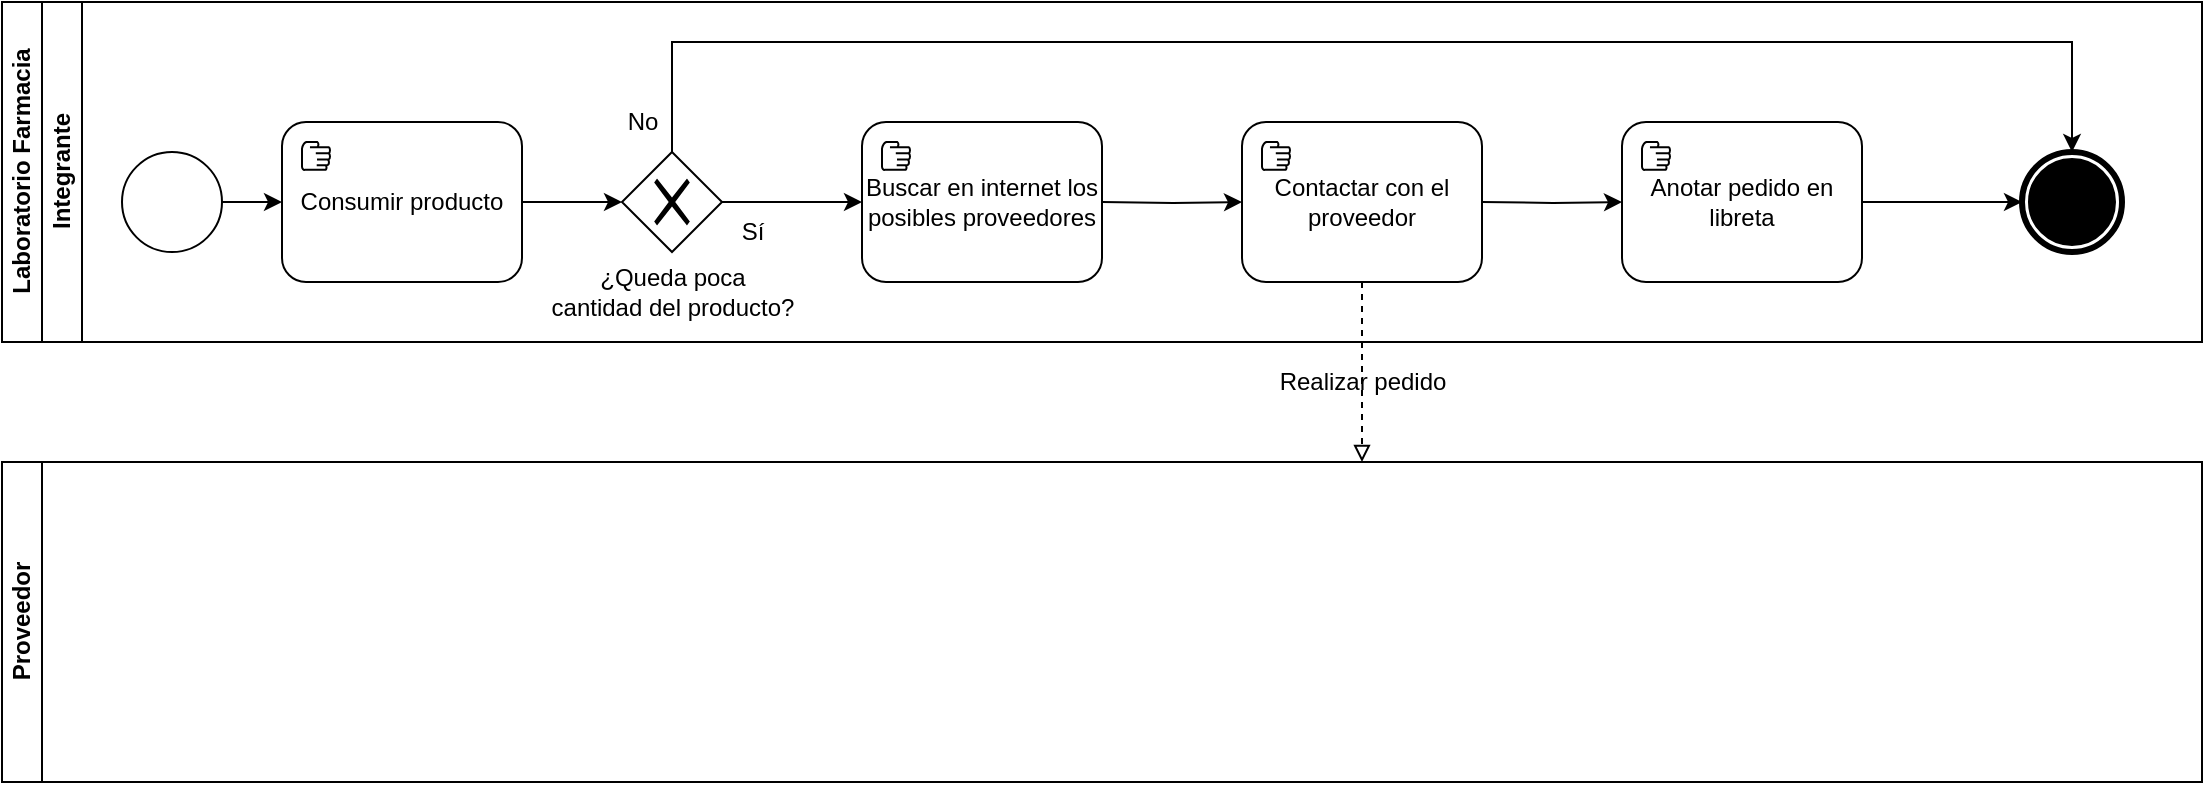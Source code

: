<mxfile version="13.9.1" type="device"><diagram id="mHUh0jsxWCfTga6W-C_a" name="Page-1"><mxGraphModel dx="1129" dy="700" grid="1" gridSize="10" guides="1" tooltips="1" connect="1" arrows="1" fold="1" page="1" pageScale="1" pageWidth="827" pageHeight="1169" math="0" shadow="0"><root><mxCell id="0"/><mxCell id="1" parent="0"/><mxCell id="B8ioW078MeD2Spb1P2x0-1" value="Laboratorio Farmacia" style="swimlane;html=1;childLayout=stackLayout;resizeParent=1;resizeParentMax=0;horizontal=0;startSize=20;horizontalStack=0;" vertex="1" parent="1"><mxGeometry x="170" y="220" width="1100" height="170" as="geometry"/></mxCell><mxCell id="B8ioW078MeD2Spb1P2x0-4" value="Integrante" style="swimlane;html=1;startSize=20;horizontal=0;" vertex="1" parent="B8ioW078MeD2Spb1P2x0-1"><mxGeometry x="20" width="1080" height="170" as="geometry"/></mxCell><mxCell id="B8ioW078MeD2Spb1P2x0-17" style="edgeStyle=orthogonalEdgeStyle;rounded=0;orthogonalLoop=1;jettySize=auto;html=1;exitX=1;exitY=0.5;exitDx=0;exitDy=0;entryX=0;entryY=0.5;entryDx=0;entryDy=0;" edge="1" parent="B8ioW078MeD2Spb1P2x0-4" source="B8ioW078MeD2Spb1P2x0-10" target="B8ioW078MeD2Spb1P2x0-16"><mxGeometry relative="1" as="geometry"/></mxCell><mxCell id="B8ioW078MeD2Spb1P2x0-10" value="Consumir producto" style="shape=ext;rounded=1;html=1;whiteSpace=wrap;fillColor=#FFFFFF;" vertex="1" parent="B8ioW078MeD2Spb1P2x0-4"><mxGeometry x="120" y="60" width="120" height="80" as="geometry"/></mxCell><mxCell id="B8ioW078MeD2Spb1P2x0-14" style="edgeStyle=orthogonalEdgeStyle;rounded=0;orthogonalLoop=1;jettySize=auto;html=1;exitX=1;exitY=0.5;exitDx=0;exitDy=0;entryX=0;entryY=0.5;entryDx=0;entryDy=0;" edge="1" parent="B8ioW078MeD2Spb1P2x0-4" source="B8ioW078MeD2Spb1P2x0-13" target="B8ioW078MeD2Spb1P2x0-10"><mxGeometry relative="1" as="geometry"/></mxCell><mxCell id="B8ioW078MeD2Spb1P2x0-13" value="" style="shape=mxgraph.bpmn.shape;html=1;verticalLabelPosition=bottom;labelBackgroundColor=#ffffff;verticalAlign=top;align=center;perimeter=ellipsePerimeter;outlineConnect=0;outline=standard;symbol=general;fillColor=#FFFFFF;" vertex="1" parent="B8ioW078MeD2Spb1P2x0-4"><mxGeometry x="40" y="75" width="50" height="50" as="geometry"/></mxCell><mxCell id="B8ioW078MeD2Spb1P2x0-15" value="" style="shape=mxgraph.bpmn.manual_task;html=1;outlineConnect=0;fillColor=#FFFFFF;" vertex="1" parent="B8ioW078MeD2Spb1P2x0-4"><mxGeometry x="130" y="70" width="14" height="14" as="geometry"/></mxCell><mxCell id="B8ioW078MeD2Spb1P2x0-20" style="edgeStyle=orthogonalEdgeStyle;rounded=0;orthogonalLoop=1;jettySize=auto;html=1;exitX=1;exitY=0.5;exitDx=0;exitDy=0;entryX=0;entryY=0.5;entryDx=0;entryDy=0;" edge="1" parent="B8ioW078MeD2Spb1P2x0-4" source="B8ioW078MeD2Spb1P2x0-16" target="B8ioW078MeD2Spb1P2x0-19"><mxGeometry relative="1" as="geometry"/></mxCell><mxCell id="B8ioW078MeD2Spb1P2x0-34" style="edgeStyle=orthogonalEdgeStyle;rounded=0;orthogonalLoop=1;jettySize=auto;html=1;exitX=0.5;exitY=0;exitDx=0;exitDy=0;entryX=0.5;entryY=0;entryDx=0;entryDy=0;endArrow=classic;endFill=1;" edge="1" parent="B8ioW078MeD2Spb1P2x0-4" source="B8ioW078MeD2Spb1P2x0-16" target="B8ioW078MeD2Spb1P2x0-32"><mxGeometry relative="1" as="geometry"><Array as="points"><mxPoint x="315" y="20"/><mxPoint x="1015" y="20"/></Array></mxGeometry></mxCell><mxCell id="B8ioW078MeD2Spb1P2x0-16" value="" style="shape=mxgraph.bpmn.shape;html=1;verticalLabelPosition=bottom;labelBackgroundColor=#ffffff;verticalAlign=top;align=center;perimeter=rhombusPerimeter;background=gateway;outlineConnect=0;outline=none;symbol=exclusiveGw;fillColor=#FFFFFF;" vertex="1" parent="B8ioW078MeD2Spb1P2x0-4"><mxGeometry x="290" y="75" width="50" height="50" as="geometry"/></mxCell><mxCell id="B8ioW078MeD2Spb1P2x0-18" value="¿Queda poca &lt;br&gt;cantidad del producto?" style="text;html=1;align=center;verticalAlign=middle;resizable=0;points=[];autosize=1;" vertex="1" parent="B8ioW078MeD2Spb1P2x0-4"><mxGeometry x="245" y="130" width="140" height="30" as="geometry"/></mxCell><mxCell id="B8ioW078MeD2Spb1P2x0-19" value="Buscar en internet los posibles proveedores" style="shape=ext;rounded=1;html=1;whiteSpace=wrap;fillColor=#FFFFFF;" vertex="1" parent="B8ioW078MeD2Spb1P2x0-4"><mxGeometry x="410" y="60" width="120" height="80" as="geometry"/></mxCell><mxCell id="B8ioW078MeD2Spb1P2x0-21" value="Sí" style="text;html=1;align=center;verticalAlign=middle;resizable=0;points=[];autosize=1;" vertex="1" parent="B8ioW078MeD2Spb1P2x0-4"><mxGeometry x="340" y="105" width="30" height="20" as="geometry"/></mxCell><mxCell id="B8ioW078MeD2Spb1P2x0-22" value="" style="shape=mxgraph.bpmn.manual_task;html=1;outlineConnect=0;fillColor=#FFFFFF;" vertex="1" parent="B8ioW078MeD2Spb1P2x0-4"><mxGeometry x="420" y="70" width="14" height="14" as="geometry"/></mxCell><mxCell id="B8ioW078MeD2Spb1P2x0-23" style="edgeStyle=orthogonalEdgeStyle;rounded=0;orthogonalLoop=1;jettySize=auto;html=1;exitX=1;exitY=0.5;exitDx=0;exitDy=0;entryX=0;entryY=0.5;entryDx=0;entryDy=0;" edge="1" parent="B8ioW078MeD2Spb1P2x0-4" target="B8ioW078MeD2Spb1P2x0-24"><mxGeometry relative="1" as="geometry"><mxPoint x="530" y="100" as="sourcePoint"/></mxGeometry></mxCell><mxCell id="B8ioW078MeD2Spb1P2x0-24" value="Contactar con el proveedor" style="shape=ext;rounded=1;html=1;whiteSpace=wrap;fillColor=#FFFFFF;" vertex="1" parent="B8ioW078MeD2Spb1P2x0-4"><mxGeometry x="600" y="60" width="120" height="80" as="geometry"/></mxCell><mxCell id="B8ioW078MeD2Spb1P2x0-25" value="" style="shape=mxgraph.bpmn.manual_task;html=1;outlineConnect=0;fillColor=#FFFFFF;" vertex="1" parent="B8ioW078MeD2Spb1P2x0-4"><mxGeometry x="610" y="70" width="14" height="14" as="geometry"/></mxCell><mxCell id="B8ioW078MeD2Spb1P2x0-27" value="Realizar pedido" style="text;html=1;align=center;verticalAlign=middle;resizable=0;points=[];autosize=1;" vertex="1" parent="B8ioW078MeD2Spb1P2x0-4"><mxGeometry x="610" y="180" width="100" height="20" as="geometry"/></mxCell><mxCell id="B8ioW078MeD2Spb1P2x0-29" style="edgeStyle=orthogonalEdgeStyle;rounded=0;orthogonalLoop=1;jettySize=auto;html=1;exitX=1;exitY=0.5;exitDx=0;exitDy=0;entryX=0;entryY=0.5;entryDx=0;entryDy=0;" edge="1" parent="B8ioW078MeD2Spb1P2x0-4" target="B8ioW078MeD2Spb1P2x0-30"><mxGeometry relative="1" as="geometry"><mxPoint x="720" y="100" as="sourcePoint"/></mxGeometry></mxCell><mxCell id="B8ioW078MeD2Spb1P2x0-33" style="edgeStyle=orthogonalEdgeStyle;rounded=0;orthogonalLoop=1;jettySize=auto;html=1;exitX=1;exitY=0.5;exitDx=0;exitDy=0;entryX=0;entryY=0.5;entryDx=0;entryDy=0;endArrow=classic;endFill=1;" edge="1" parent="B8ioW078MeD2Spb1P2x0-4" source="B8ioW078MeD2Spb1P2x0-30" target="B8ioW078MeD2Spb1P2x0-32"><mxGeometry relative="1" as="geometry"/></mxCell><mxCell id="B8ioW078MeD2Spb1P2x0-30" value="Anotar pedido en libreta" style="shape=ext;rounded=1;html=1;whiteSpace=wrap;fillColor=#FFFFFF;" vertex="1" parent="B8ioW078MeD2Spb1P2x0-4"><mxGeometry x="790" y="60" width="120" height="80" as="geometry"/></mxCell><mxCell id="B8ioW078MeD2Spb1P2x0-31" value="" style="shape=mxgraph.bpmn.manual_task;html=1;outlineConnect=0;fillColor=#FFFFFF;" vertex="1" parent="B8ioW078MeD2Spb1P2x0-4"><mxGeometry x="800" y="70" width="14" height="14" as="geometry"/></mxCell><mxCell id="B8ioW078MeD2Spb1P2x0-32" value="" style="shape=mxgraph.bpmn.shape;html=1;verticalLabelPosition=bottom;labelBackgroundColor=#ffffff;verticalAlign=top;align=center;perimeter=ellipsePerimeter;outlineConnect=0;outline=end;symbol=terminate;fillColor=#FFFFFF;" vertex="1" parent="B8ioW078MeD2Spb1P2x0-4"><mxGeometry x="990" y="75" width="50" height="50" as="geometry"/></mxCell><mxCell id="B8ioW078MeD2Spb1P2x0-5" value="Proveedor" style="swimlane;html=1;childLayout=stackLayout;resizeParent=1;resizeParentMax=0;horizontal=0;startSize=20;horizontalStack=0;" vertex="1" parent="1"><mxGeometry x="170" y="450" width="1100" height="160" as="geometry"/></mxCell><mxCell id="B8ioW078MeD2Spb1P2x0-26" style="edgeStyle=orthogonalEdgeStyle;rounded=0;orthogonalLoop=1;jettySize=auto;html=1;exitX=0.5;exitY=1;exitDx=0;exitDy=0;dashed=1;endArrow=block;endFill=0;" edge="1" parent="1" source="B8ioW078MeD2Spb1P2x0-24"><mxGeometry relative="1" as="geometry"><mxPoint x="850" y="450" as="targetPoint"/></mxGeometry></mxCell><mxCell id="B8ioW078MeD2Spb1P2x0-35" value="No" style="text;html=1;align=center;verticalAlign=middle;resizable=0;points=[];autosize=1;" vertex="1" parent="1"><mxGeometry x="475" y="270" width="30" height="20" as="geometry"/></mxCell></root></mxGraphModel></diagram></mxfile>